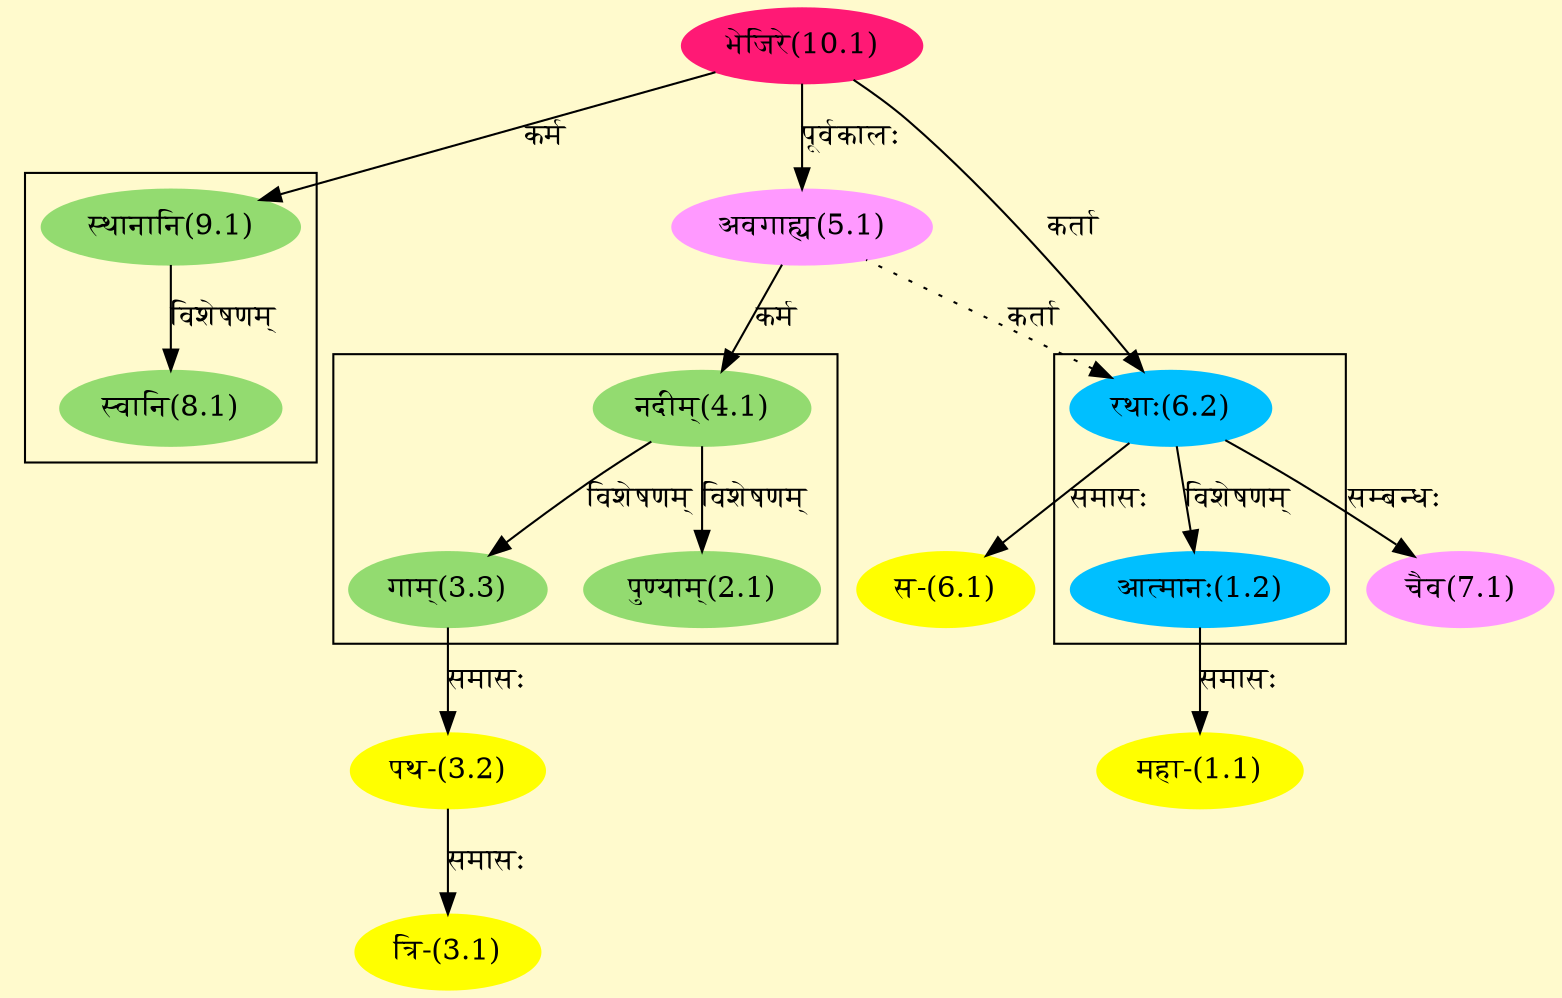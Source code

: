digraph G{
rankdir=BT;
 compound=true;
 bgcolor="lemonchiffon1";

subgraph cluster_1{
Node1_2 [style=filled, color="#00BFFF" label = "आत्मानः(1.2)"]
Node6_2 [style=filled, color="#00BFFF" label = "रथाः(6.2)"]

}

subgraph cluster_2{
Node2_1 [style=filled, color="#93DB70" label = "पुण्याम्(2.1)"]
Node4_1 [style=filled, color="#93DB70" label = "नदीम्(4.1)"]
Node3_3 [style=filled, color="#93DB70" label = "गाम्(3.3)"]

}

subgraph cluster_3{
Node8_1 [style=filled, color="#93DB70" label = "स्वानि(8.1)"]
Node9_1 [style=filled, color="#93DB70" label = "स्थानानि(9.1)"]

}
Node1_1 [style=filled, color="#FFFF00" label = "महा-(1.1)"]
Node1_2 [style=filled, color="#00BFFF" label = "आत्मानः(1.2)"]
Node3_1 [style=filled, color="#FFFF00" label = "त्रि-(3.1)"]
Node3_2 [style=filled, color="#FFFF00" label = "पथ-(3.2)"]
Node3_3 [style=filled, color="#93DB70" label = "गाम्(3.3)"]
Node4_1 [style=filled, color="#93DB70" label = "नदीम्(4.1)"]
Node5_1 [style=filled, color="#FF99FF" label = "अवगाह्य(5.1)"]
Node10_1 [style=filled, color="#FF1975" label = "भेजिरे(10.1)"]
Node6_1 [style=filled, color="#FFFF00" label = "स-(6.1)"]
Node6_2 [style=filled, color="#00BFFF" label = "रथाः(6.2)"]
Node7_1 [style=filled, color="#FF99FF" label = "चैव(7.1)"]
Node9_1 [style=filled, color="#93DB70" label = "स्थानानि(9.1)"]
/* Start of Relations section */

Node1_1 -> Node1_2 [  label="समासः"  dir="back" ]
Node1_2 -> Node6_2 [  label="विशेषणम्"  dir="back" ]
Node2_1 -> Node4_1 [  label="विशेषणम्"  dir="back" ]
Node3_1 -> Node3_2 [  label="समासः"  dir="back" ]
Node3_2 -> Node3_3 [  label="समासः"  dir="back" ]
Node3_3 -> Node4_1 [  label="विशेषणम्"  dir="back" ]
Node4_1 -> Node5_1 [  label="कर्म"  dir="back" ]
Node5_1 -> Node10_1 [  label="पूर्वकालः"  dir="back" ]
Node6_1 -> Node6_2 [  label="समासः"  dir="back" ]
Node6_2 -> Node10_1 [  label="कर्ता"  dir="back" ]
Node6_2 -> Node5_1 [ style=dotted label="कर्ता"  dir="back" ]
Node7_1 -> Node6_2 [  label="सम्बन्धः"  dir="back" ]
Node8_1 -> Node9_1 [  label="विशेषणम्"  dir="back" ]
Node9_1 -> Node10_1 [  label="कर्म"  dir="back" ]
}
